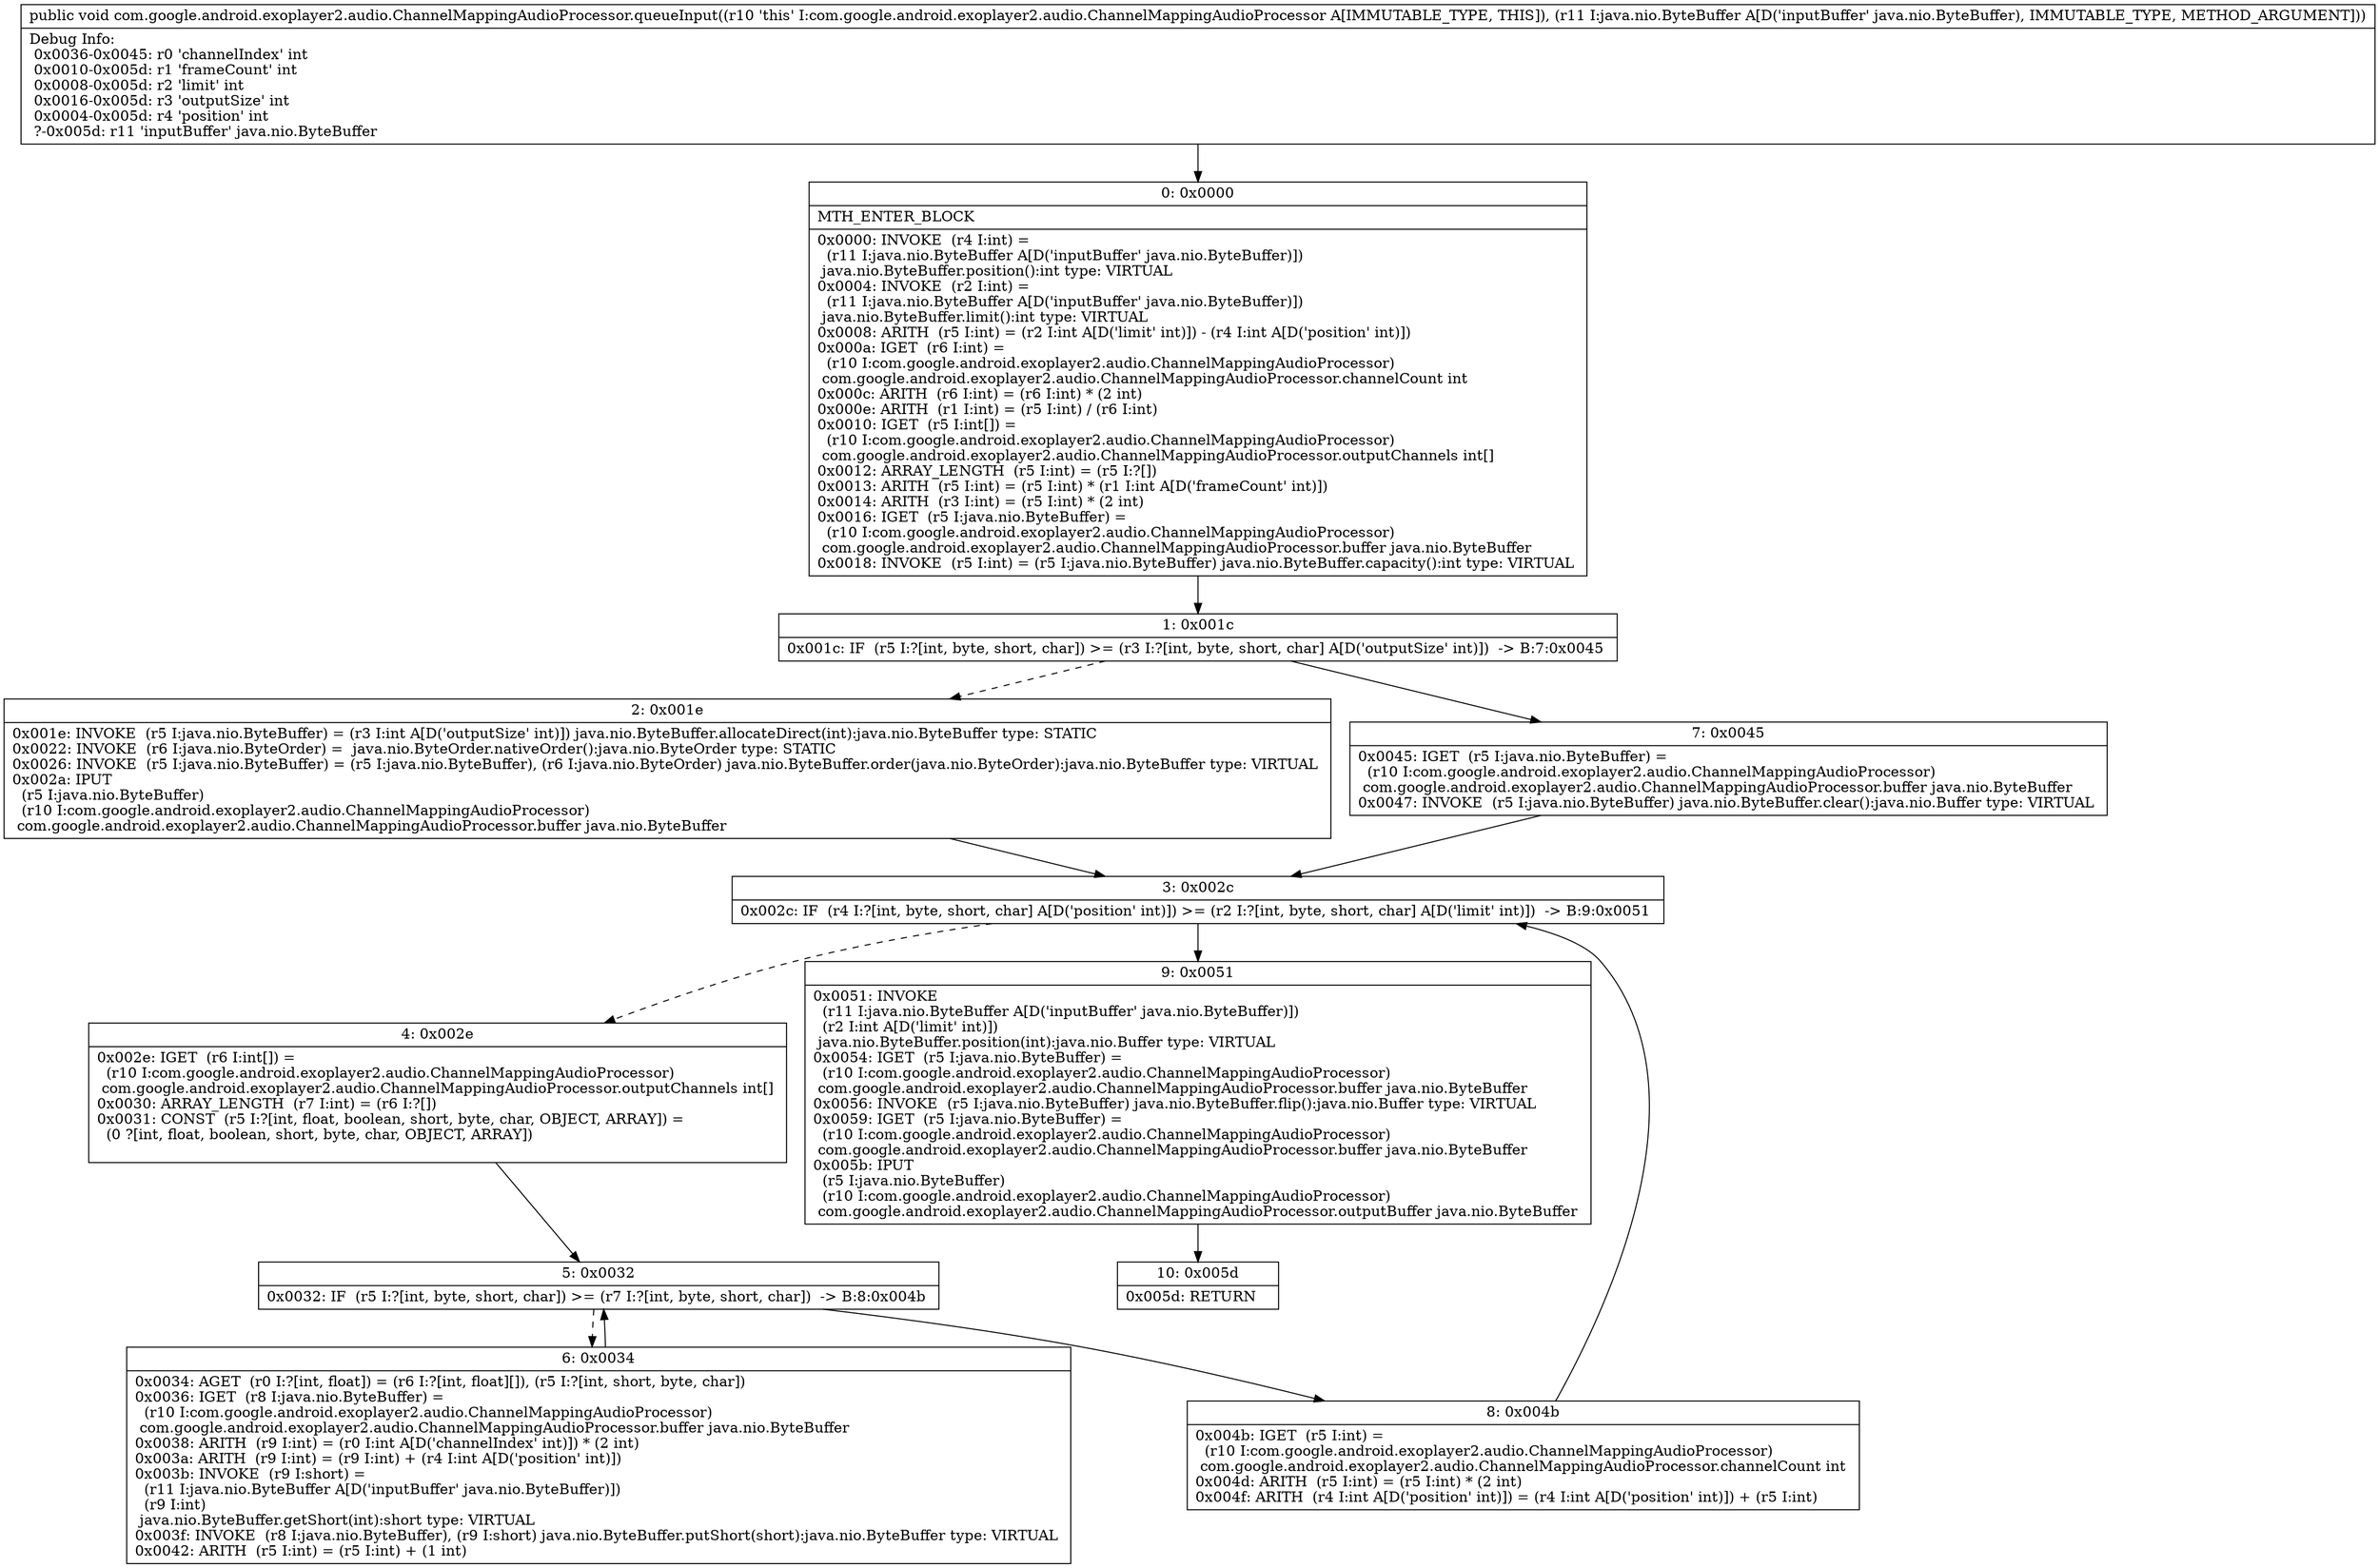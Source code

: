 digraph "CFG forcom.google.android.exoplayer2.audio.ChannelMappingAudioProcessor.queueInput(Ljava\/nio\/ByteBuffer;)V" {
Node_0 [shape=record,label="{0\:\ 0x0000|MTH_ENTER_BLOCK\l|0x0000: INVOKE  (r4 I:int) = \l  (r11 I:java.nio.ByteBuffer A[D('inputBuffer' java.nio.ByteBuffer)])\l java.nio.ByteBuffer.position():int type: VIRTUAL \l0x0004: INVOKE  (r2 I:int) = \l  (r11 I:java.nio.ByteBuffer A[D('inputBuffer' java.nio.ByteBuffer)])\l java.nio.ByteBuffer.limit():int type: VIRTUAL \l0x0008: ARITH  (r5 I:int) = (r2 I:int A[D('limit' int)]) \- (r4 I:int A[D('position' int)]) \l0x000a: IGET  (r6 I:int) = \l  (r10 I:com.google.android.exoplayer2.audio.ChannelMappingAudioProcessor)\l com.google.android.exoplayer2.audio.ChannelMappingAudioProcessor.channelCount int \l0x000c: ARITH  (r6 I:int) = (r6 I:int) * (2 int) \l0x000e: ARITH  (r1 I:int) = (r5 I:int) \/ (r6 I:int) \l0x0010: IGET  (r5 I:int[]) = \l  (r10 I:com.google.android.exoplayer2.audio.ChannelMappingAudioProcessor)\l com.google.android.exoplayer2.audio.ChannelMappingAudioProcessor.outputChannels int[] \l0x0012: ARRAY_LENGTH  (r5 I:int) = (r5 I:?[]) \l0x0013: ARITH  (r5 I:int) = (r5 I:int) * (r1 I:int A[D('frameCount' int)]) \l0x0014: ARITH  (r3 I:int) = (r5 I:int) * (2 int) \l0x0016: IGET  (r5 I:java.nio.ByteBuffer) = \l  (r10 I:com.google.android.exoplayer2.audio.ChannelMappingAudioProcessor)\l com.google.android.exoplayer2.audio.ChannelMappingAudioProcessor.buffer java.nio.ByteBuffer \l0x0018: INVOKE  (r5 I:int) = (r5 I:java.nio.ByteBuffer) java.nio.ByteBuffer.capacity():int type: VIRTUAL \l}"];
Node_1 [shape=record,label="{1\:\ 0x001c|0x001c: IF  (r5 I:?[int, byte, short, char]) \>= (r3 I:?[int, byte, short, char] A[D('outputSize' int)])  \-\> B:7:0x0045 \l}"];
Node_2 [shape=record,label="{2\:\ 0x001e|0x001e: INVOKE  (r5 I:java.nio.ByteBuffer) = (r3 I:int A[D('outputSize' int)]) java.nio.ByteBuffer.allocateDirect(int):java.nio.ByteBuffer type: STATIC \l0x0022: INVOKE  (r6 I:java.nio.ByteOrder) =  java.nio.ByteOrder.nativeOrder():java.nio.ByteOrder type: STATIC \l0x0026: INVOKE  (r5 I:java.nio.ByteBuffer) = (r5 I:java.nio.ByteBuffer), (r6 I:java.nio.ByteOrder) java.nio.ByteBuffer.order(java.nio.ByteOrder):java.nio.ByteBuffer type: VIRTUAL \l0x002a: IPUT  \l  (r5 I:java.nio.ByteBuffer)\l  (r10 I:com.google.android.exoplayer2.audio.ChannelMappingAudioProcessor)\l com.google.android.exoplayer2.audio.ChannelMappingAudioProcessor.buffer java.nio.ByteBuffer \l}"];
Node_3 [shape=record,label="{3\:\ 0x002c|0x002c: IF  (r4 I:?[int, byte, short, char] A[D('position' int)]) \>= (r2 I:?[int, byte, short, char] A[D('limit' int)])  \-\> B:9:0x0051 \l}"];
Node_4 [shape=record,label="{4\:\ 0x002e|0x002e: IGET  (r6 I:int[]) = \l  (r10 I:com.google.android.exoplayer2.audio.ChannelMappingAudioProcessor)\l com.google.android.exoplayer2.audio.ChannelMappingAudioProcessor.outputChannels int[] \l0x0030: ARRAY_LENGTH  (r7 I:int) = (r6 I:?[]) \l0x0031: CONST  (r5 I:?[int, float, boolean, short, byte, char, OBJECT, ARRAY]) = \l  (0 ?[int, float, boolean, short, byte, char, OBJECT, ARRAY])\l \l}"];
Node_5 [shape=record,label="{5\:\ 0x0032|0x0032: IF  (r5 I:?[int, byte, short, char]) \>= (r7 I:?[int, byte, short, char])  \-\> B:8:0x004b \l}"];
Node_6 [shape=record,label="{6\:\ 0x0034|0x0034: AGET  (r0 I:?[int, float]) = (r6 I:?[int, float][]), (r5 I:?[int, short, byte, char]) \l0x0036: IGET  (r8 I:java.nio.ByteBuffer) = \l  (r10 I:com.google.android.exoplayer2.audio.ChannelMappingAudioProcessor)\l com.google.android.exoplayer2.audio.ChannelMappingAudioProcessor.buffer java.nio.ByteBuffer \l0x0038: ARITH  (r9 I:int) = (r0 I:int A[D('channelIndex' int)]) * (2 int) \l0x003a: ARITH  (r9 I:int) = (r9 I:int) + (r4 I:int A[D('position' int)]) \l0x003b: INVOKE  (r9 I:short) = \l  (r11 I:java.nio.ByteBuffer A[D('inputBuffer' java.nio.ByteBuffer)])\l  (r9 I:int)\l java.nio.ByteBuffer.getShort(int):short type: VIRTUAL \l0x003f: INVOKE  (r8 I:java.nio.ByteBuffer), (r9 I:short) java.nio.ByteBuffer.putShort(short):java.nio.ByteBuffer type: VIRTUAL \l0x0042: ARITH  (r5 I:int) = (r5 I:int) + (1 int) \l}"];
Node_7 [shape=record,label="{7\:\ 0x0045|0x0045: IGET  (r5 I:java.nio.ByteBuffer) = \l  (r10 I:com.google.android.exoplayer2.audio.ChannelMappingAudioProcessor)\l com.google.android.exoplayer2.audio.ChannelMappingAudioProcessor.buffer java.nio.ByteBuffer \l0x0047: INVOKE  (r5 I:java.nio.ByteBuffer) java.nio.ByteBuffer.clear():java.nio.Buffer type: VIRTUAL \l}"];
Node_8 [shape=record,label="{8\:\ 0x004b|0x004b: IGET  (r5 I:int) = \l  (r10 I:com.google.android.exoplayer2.audio.ChannelMappingAudioProcessor)\l com.google.android.exoplayer2.audio.ChannelMappingAudioProcessor.channelCount int \l0x004d: ARITH  (r5 I:int) = (r5 I:int) * (2 int) \l0x004f: ARITH  (r4 I:int A[D('position' int)]) = (r4 I:int A[D('position' int)]) + (r5 I:int) \l}"];
Node_9 [shape=record,label="{9\:\ 0x0051|0x0051: INVOKE  \l  (r11 I:java.nio.ByteBuffer A[D('inputBuffer' java.nio.ByteBuffer)])\l  (r2 I:int A[D('limit' int)])\l java.nio.ByteBuffer.position(int):java.nio.Buffer type: VIRTUAL \l0x0054: IGET  (r5 I:java.nio.ByteBuffer) = \l  (r10 I:com.google.android.exoplayer2.audio.ChannelMappingAudioProcessor)\l com.google.android.exoplayer2.audio.ChannelMappingAudioProcessor.buffer java.nio.ByteBuffer \l0x0056: INVOKE  (r5 I:java.nio.ByteBuffer) java.nio.ByteBuffer.flip():java.nio.Buffer type: VIRTUAL \l0x0059: IGET  (r5 I:java.nio.ByteBuffer) = \l  (r10 I:com.google.android.exoplayer2.audio.ChannelMappingAudioProcessor)\l com.google.android.exoplayer2.audio.ChannelMappingAudioProcessor.buffer java.nio.ByteBuffer \l0x005b: IPUT  \l  (r5 I:java.nio.ByteBuffer)\l  (r10 I:com.google.android.exoplayer2.audio.ChannelMappingAudioProcessor)\l com.google.android.exoplayer2.audio.ChannelMappingAudioProcessor.outputBuffer java.nio.ByteBuffer \l}"];
Node_10 [shape=record,label="{10\:\ 0x005d|0x005d: RETURN   \l}"];
MethodNode[shape=record,label="{public void com.google.android.exoplayer2.audio.ChannelMappingAudioProcessor.queueInput((r10 'this' I:com.google.android.exoplayer2.audio.ChannelMappingAudioProcessor A[IMMUTABLE_TYPE, THIS]), (r11 I:java.nio.ByteBuffer A[D('inputBuffer' java.nio.ByteBuffer), IMMUTABLE_TYPE, METHOD_ARGUMENT]))  | Debug Info:\l  0x0036\-0x0045: r0 'channelIndex' int\l  0x0010\-0x005d: r1 'frameCount' int\l  0x0008\-0x005d: r2 'limit' int\l  0x0016\-0x005d: r3 'outputSize' int\l  0x0004\-0x005d: r4 'position' int\l  ?\-0x005d: r11 'inputBuffer' java.nio.ByteBuffer\l}"];
MethodNode -> Node_0;
Node_0 -> Node_1;
Node_1 -> Node_2[style=dashed];
Node_1 -> Node_7;
Node_2 -> Node_3;
Node_3 -> Node_4[style=dashed];
Node_3 -> Node_9;
Node_4 -> Node_5;
Node_5 -> Node_6[style=dashed];
Node_5 -> Node_8;
Node_6 -> Node_5;
Node_7 -> Node_3;
Node_8 -> Node_3;
Node_9 -> Node_10;
}

